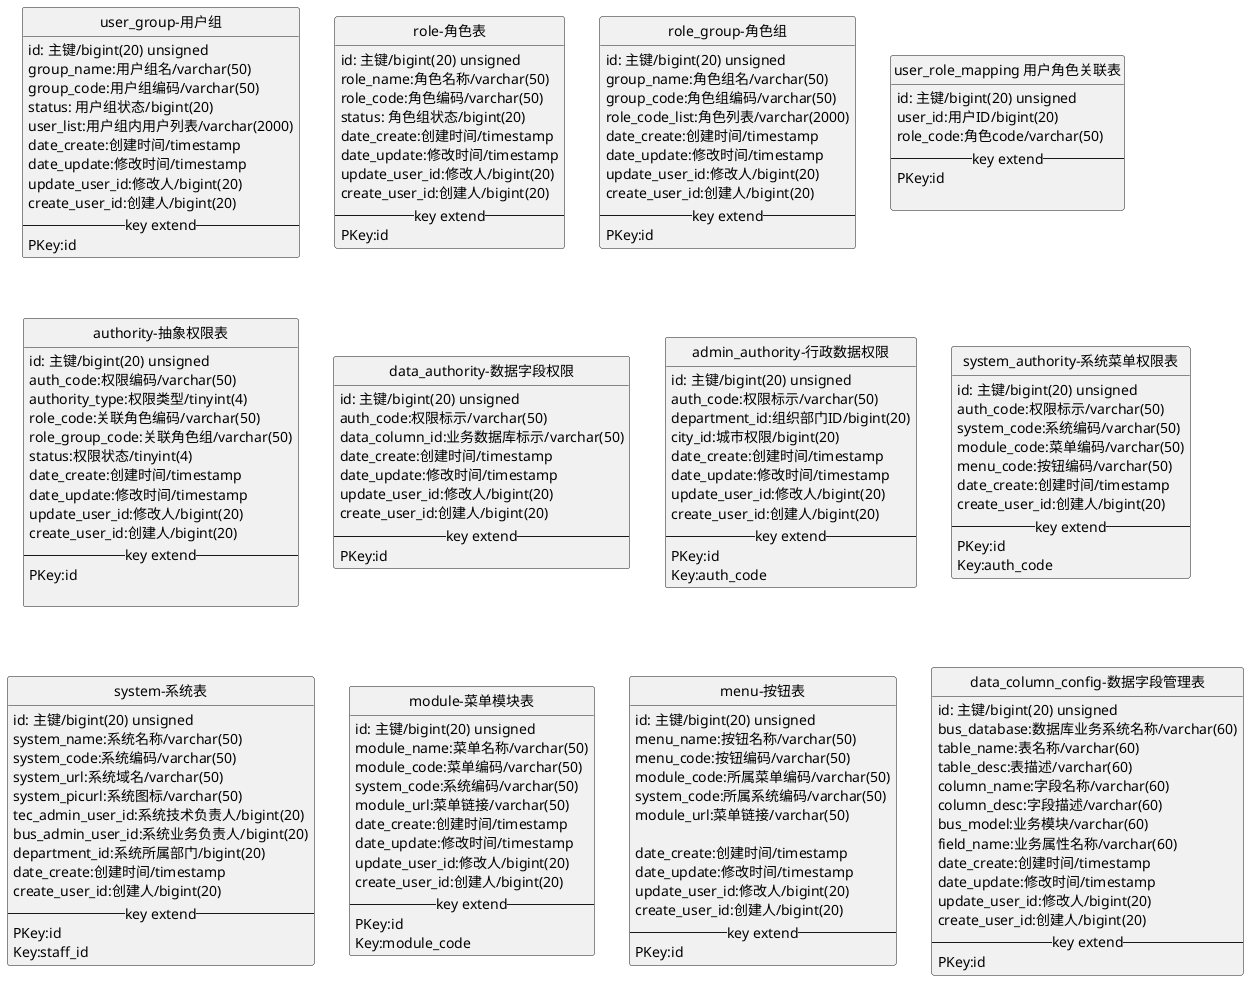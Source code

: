 @startuml
' hide the spot
hide circle

' avoid problems with angled crows feet
skinparam linetype ortho


entity "user_group-用户组" as user_group{
    id: 主键/bigint(20) unsigned
    group_name:用户组名/varchar(50)
    group_code:用户组编码/varchar(50)
    status: 用户组状态/bigint(20)
    user_list:用户组内用户列表/varchar(2000)
    date_create:创建时间/timestamp
    date_update:修改时间/timestamp
    update_user_id:修改人/bigint(20)
    create_user_id:创建人/bigint(20)
    --key extend --
    PKey:id
}


entity "role-角色表" as role{
    id: 主键/bigint(20) unsigned
    role_name:角色名称/varchar(50)
    role_code:角色编码/varchar(50)
    status: 角色组状态/bigint(20)
    date_create:创建时间/timestamp
    date_update:修改时间/timestamp
    update_user_id:修改人/bigint(20)
    create_user_id:创建人/bigint(20)
    --key extend --
    PKey:id
}

entity "role_group-角色组" as role_group{
    id: 主键/bigint(20) unsigned
    group_name:角色组名/varchar(50)
    group_code:角色组编码/varchar(50)
    role_code_list:角色列表/varchar(2000)
    date_create:创建时间/timestamp
    date_update:修改时间/timestamp
    update_user_id:修改人/bigint(20)
    create_user_id:创建人/bigint(20)
    --key extend --
    PKey:id
}




entity "user_role_mapping 用户角色关联表" as user_role_mapping{
    id: 主键/bigint(20) unsigned
    user_id:用户ID/bigint(20)
    role_code:角色code/varchar(50)
    --key extend --
    PKey:id

}



entity "authority-抽象权限表" as authority{
    id: 主键/bigint(20) unsigned
    auth_code:权限编码/varchar(50)
    authority_type:权限类型/tinyint(4)
    role_code:关联角色编码/varchar(50)
    role_group_code:关联角色组/varchar(50)
    status:权限状态/tinyint(4)
    date_create:创建时间/timestamp
    date_update:修改时间/timestamp
    update_user_id:修改人/bigint(20)
    create_user_id:创建人/bigint(20)
    --key extend --
    PKey:id

}

entity "data_authority-数据字段权限" as data_authority{
    id: 主键/bigint(20) unsigned
    auth_code:权限标示/varchar(50)
    data_column_id:业务数据库标示/varchar(50)
    date_create:创建时间/timestamp
    date_update:修改时间/timestamp
    update_user_id:修改人/bigint(20)
    create_user_id:创建人/bigint(20)
    --key extend --
    PKey:id
}



entity "admin_authority-行政数据权限" as admin_authority{
    id: 主键/bigint(20) unsigned
    auth_code:权限标示/varchar(50)
    department_id:组织部门ID/bigint(20)
    city_id:城市权限/bigint(20)
    date_create:创建时间/timestamp
    date_update:修改时间/timestamp
    update_user_id:修改人/bigint(20)
    create_user_id:创建人/bigint(20)
    --key extend --
    PKey:id
    Key:auth_code
}


entity "system_authority-系统菜单权限表" as system_authority{
    id: 主键/bigint(20) unsigned
    auth_code:权限标示/varchar(50)
    system_code:系统编码/varchar(50)
    module_code:菜单编码/varchar(50)
    menu_code:按钮编码/varchar(50)
    date_create:创建时间/timestamp
    create_user_id:创建人/bigint(20)
    --key extend --
    PKey:id
    Key:auth_code
}



entity "system-系统表" as system{
    id: 主键/bigint(20) unsigned
    system_name:系统名称/varchar(50)
    system_code:系统编码/varchar(50)
    system_url:系统域名/varchar(50)
    system_picurl:系统图标/varchar(50)
    tec_admin_user_id:系统技术负责人/bigint(20)
    bus_admin_user_id:系统业务负责人/bigint(20)
    department_id:系统所属部门/bigint(20)
    date_create:创建时间/timestamp
    create_user_id:创建人/bigint(20)
    --key extend --
    PKey:id
    Key:staff_id
}


entity "module-菜单模块表" as module{
    id: 主键/bigint(20) unsigned
    module_name:菜单名称/varchar(50)
    module_code:菜单编码/varchar(50)
    system_code:系统编码/varchar(50)
    module_url:菜单链接/varchar(50)
    date_create:创建时间/timestamp
    date_update:修改时间/timestamp
    update_user_id:修改人/bigint(20)
    create_user_id:创建人/bigint(20)
    --key extend --
    PKey:id
    Key:module_code
}


entity "menu-按钮表" as menu{
    id: 主键/bigint(20) unsigned
    menu_name:按钮名称/varchar(50)
    menu_code:按钮编码/varchar(50)
    module_code:所属菜单编码/varchar(50)
    system_code:所属系统编码/varchar(50)
    module_url:菜单链接/varchar(50)

    date_create:创建时间/timestamp
    date_update:修改时间/timestamp
    update_user_id:修改人/bigint(20)
    create_user_id:创建人/bigint(20)
    --key extend --
    PKey:id
}

entity "data_column_config-数据字段管理表" as data_column_config{
    id: 主键/bigint(20) unsigned
    bus_database:数据库业务系统名称/varchar(60)
    table_name:表名称/varchar(60)
    table_desc:表描述/varchar(60)
    column_name:字段名称/varchar(60)
    column_desc:字段描述/varchar(60)
    bus_model:业务模块/varchar(60)
    field_name:业务属性名称/varchar(60)
    date_create:创建时间/timestamp
    date_update:修改时间/timestamp
    update_user_id:修改人/bigint(20)
    create_user_id:创建人/bigint(20)
    --key extend --
    PKey:id
}


@enduml
